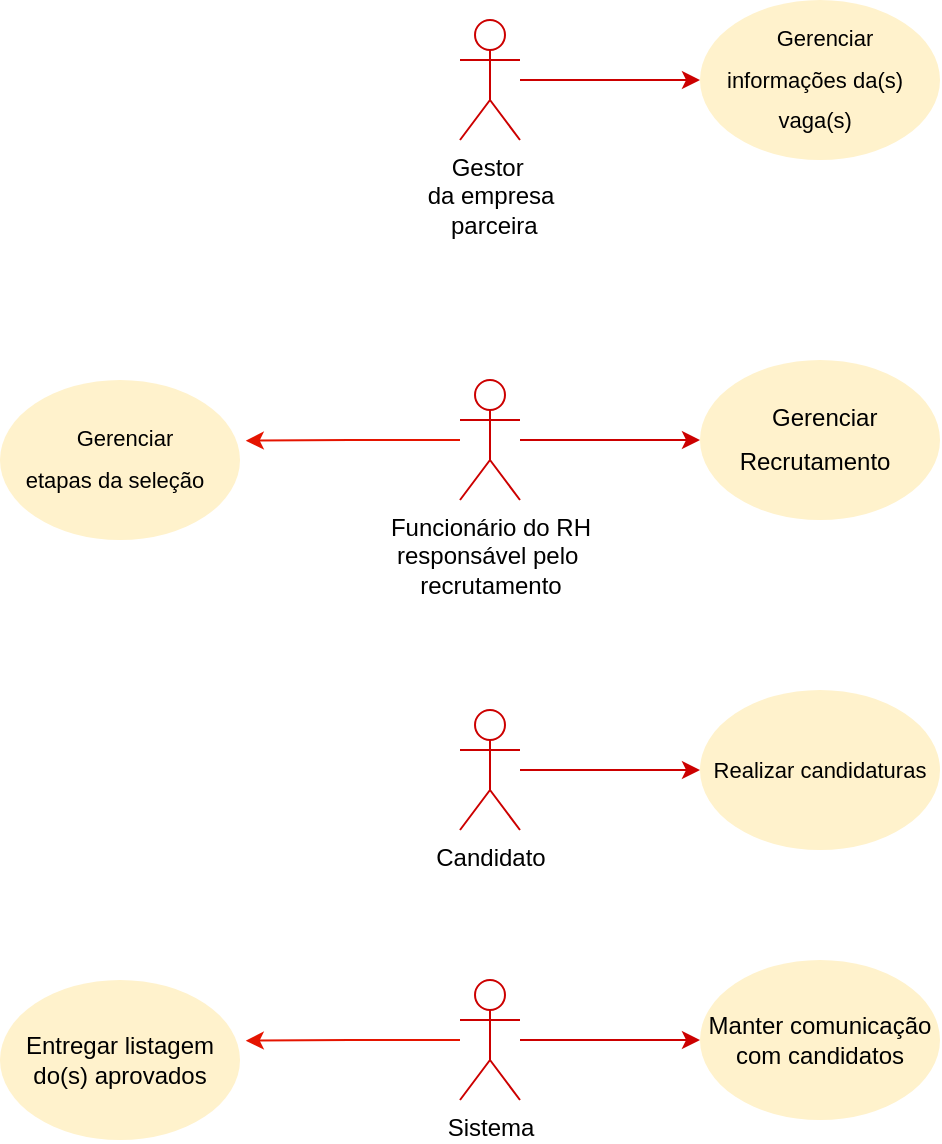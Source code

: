 <mxfile version="24.0.7" type="github">
  <diagram name="Página-1" id="zobZ0GVl2Qz65hiAkfpj">
    <mxGraphModel dx="704" dy="354" grid="1" gridSize="10" guides="1" tooltips="1" connect="1" arrows="1" fold="1" page="1" pageScale="1" pageWidth="827" pageHeight="1169" math="0" shadow="0">
      <root>
        <mxCell id="0" />
        <mxCell id="1" parent="0" />
        <mxCell id="raHEtXLG7WDKrnOEGbTH-3" style="edgeStyle=orthogonalEdgeStyle;rounded=0;orthogonalLoop=1;jettySize=auto;html=1;strokeColor=#cc0000;" edge="1" parent="1" source="raHEtXLG7WDKrnOEGbTH-1" target="raHEtXLG7WDKrnOEGbTH-4">
          <mxGeometry relative="1" as="geometry">
            <mxPoint x="550" y="240" as="targetPoint" />
          </mxGeometry>
        </mxCell>
        <mxCell id="raHEtXLG7WDKrnOEGbTH-1" value="&lt;div&gt;Gestor&amp;nbsp;&lt;/div&gt;&lt;div&gt;da empresa&lt;/div&gt;&lt;div&gt;&amp;nbsp;parceira &lt;/div&gt;" style="shape=umlActor;verticalLabelPosition=bottom;verticalAlign=top;html=1;outlineConnect=0;strokeColor=#cc0000;" vertex="1" parent="1">
          <mxGeometry x="400" y="210" width="30" height="60" as="geometry" />
        </mxCell>
        <mxCell id="raHEtXLG7WDKrnOEGbTH-4" value="&lt;p id=&quot;docs-internal-guid-ceda90df-7fff-f432-a03d-20735eeac977&quot; style=&quot;line-height: 1.8; margin-left: 6.062pt; margin-top: 0pt; margin-bottom: 0pt; font-size: 11px;&quot; dir=&quot;ltr&quot;&gt;&lt;font style=&quot;font-size: 11px;&quot;&gt;&lt;span style=&quot;font-family: Arial, sans-serif; color: rgb(0, 0, 0); background-color: transparent; font-weight: 400; font-style: normal; font-variant: normal; text-decoration: none; vertical-align: baseline; white-space: pre-wrap;&quot;&gt;Gerenciar&amp;nbsp;&lt;/span&gt;&lt;/font&gt;&lt;/p&gt;&lt;p style=&quot;line-height: 1.8; margin: 0.487pt 10.109pt 0pt 6.401pt; text-indent: -0.08pt; padding: 0pt 0pt 0pt 0.08pt; font-size: 11px;&quot; dir=&quot;ltr&quot;&gt;&lt;font style=&quot;font-size: 11px;&quot;&gt;&lt;span style=&quot;font-family: Arial, sans-serif; color: rgb(0, 0, 0); background-color: transparent; font-weight: 400; font-style: normal; font-variant: normal; text-decoration: none; vertical-align: baseline; white-space: pre-wrap;&quot;&gt;informações da(s) vaga(s)&lt;/span&gt;&lt;/font&gt;&lt;/p&gt;" style="ellipse;whiteSpace=wrap;html=1;strokeColor=none;fillColor=#fff2cc;" vertex="1" parent="1">
          <mxGeometry x="520" y="200" width="120" height="80" as="geometry" />
        </mxCell>
        <mxCell id="raHEtXLG7WDKrnOEGbTH-5" style="edgeStyle=orthogonalEdgeStyle;rounded=0;orthogonalLoop=1;jettySize=auto;html=1;strokeColor=#cc0000;" edge="1" parent="1" source="raHEtXLG7WDKrnOEGbTH-6" target="raHEtXLG7WDKrnOEGbTH-7">
          <mxGeometry relative="1" as="geometry">
            <mxPoint x="510" y="420" as="targetPoint" />
          </mxGeometry>
        </mxCell>
        <mxCell id="raHEtXLG7WDKrnOEGbTH-6" value="&lt;div&gt;Funcionário do RH&lt;/div&gt;&lt;div&gt;responsável pelo&amp;nbsp;&lt;/div&gt;&lt;div&gt;recrutamento&lt;br&gt;&lt;/div&gt;" style="shape=umlActor;verticalLabelPosition=bottom;verticalAlign=top;html=1;outlineConnect=0;strokeColor=#cc0000;" vertex="1" parent="1">
          <mxGeometry x="400" y="390" width="30" height="60" as="geometry" />
        </mxCell>
        <mxCell id="raHEtXLG7WDKrnOEGbTH-7" value="&lt;p id=&quot;docs-internal-guid-d9f13d88-7fff-5a66-5e90-7eae00799e70&quot; style=&quot;line-height: 1.8; margin-left: 6.062pt; margin-top: 0pt; margin-bottom: 0pt;&quot; dir=&quot;ltr&quot;&gt;&lt;font style=&quot;font-size: 12px;&quot;&gt;&lt;span style=&quot;font-family: Arial, sans-serif; color: rgb(0, 0, 0); background-color: transparent; font-weight: 400; font-style: normal; font-variant: normal; text-decoration: none; vertical-align: baseline; white-space: pre-wrap;&quot;&gt;Gerenciar&amp;nbsp;&lt;/span&gt;&lt;/font&gt;&lt;/p&gt;&lt;p style=&quot;line-height: 1.8; margin: 0.487pt 10.109pt 0pt 6.401pt; text-indent: -0.08pt; padding: 0pt 0pt 0pt 0.08pt;&quot; dir=&quot;ltr&quot;&gt;&lt;font style=&quot;font-size: 12px;&quot;&gt;&lt;span style=&quot;font-family: Arial, sans-serif; color: rgb(0, 0, 0); background-color: transparent; font-weight: 400; font-style: normal; font-variant: normal; text-decoration: none; vertical-align: baseline; white-space: pre-wrap;&quot;&gt;Recrutamento&lt;/span&gt;&lt;/font&gt;&lt;/p&gt;" style="ellipse;whiteSpace=wrap;html=1;strokeColor=none;fillColor=#fff2cc;" vertex="1" parent="1">
          <mxGeometry x="520" y="380" width="120" height="80" as="geometry" />
        </mxCell>
        <mxCell id="raHEtXLG7WDKrnOEGbTH-13" value="&lt;p id=&quot;docs-internal-guid-ceda90df-7fff-f432-a03d-20735eeac977&quot; style=&quot;line-height: 1.8; margin-left: 6.062pt; margin-top: 0pt; margin-bottom: 0pt; font-size: 11px;&quot; dir=&quot;ltr&quot;&gt;&lt;font style=&quot;font-size: 11px;&quot;&gt;&lt;span style=&quot;font-family: Arial, sans-serif; color: rgb(0, 0, 0); background-color: transparent; font-weight: 400; font-style: normal; font-variant: normal; text-decoration: none; vertical-align: baseline; white-space: pre-wrap;&quot;&gt;Gerenciar&amp;nbsp;&lt;/span&gt;&lt;/font&gt;&lt;/p&gt;&lt;p style=&quot;line-height: 1.8; margin: 0.487pt 10.109pt 0pt 6.401pt; text-indent: -0.08pt; padding: 0pt 0pt 0pt 0.08pt; font-size: 11px;&quot; dir=&quot;ltr&quot;&gt;&lt;font style=&quot;font-size: 11px;&quot;&gt;&lt;span style=&quot;font-family: Arial, sans-serif; color: rgb(0, 0, 0); background-color: transparent; font-weight: 400; font-style: normal; font-variant: normal; text-decoration: none; vertical-align: baseline; white-space: pre-wrap;&quot;&gt;etapas da seleção&lt;/span&gt;&lt;/font&gt;&lt;/p&gt;" style="ellipse;whiteSpace=wrap;html=1;strokeColor=none;fillColor=#fff2cc;" vertex="1" parent="1">
          <mxGeometry x="170" y="390" width="120" height="80" as="geometry" />
        </mxCell>
        <mxCell id="raHEtXLG7WDKrnOEGbTH-15" style="edgeStyle=orthogonalEdgeStyle;rounded=0;orthogonalLoop=1;jettySize=auto;html=1;entryX=1.024;entryY=0.379;entryDx=0;entryDy=0;entryPerimeter=0;strokeColor=#e51400;" edge="1" parent="1" source="raHEtXLG7WDKrnOEGbTH-6" target="raHEtXLG7WDKrnOEGbTH-13">
          <mxGeometry relative="1" as="geometry" />
        </mxCell>
        <mxCell id="raHEtXLG7WDKrnOEGbTH-16" style="edgeStyle=orthogonalEdgeStyle;rounded=0;orthogonalLoop=1;jettySize=auto;html=1;strokeColor=#cc0000;" edge="1" parent="1" source="raHEtXLG7WDKrnOEGbTH-17" target="raHEtXLG7WDKrnOEGbTH-18">
          <mxGeometry relative="1" as="geometry">
            <mxPoint x="550" y="585" as="targetPoint" />
          </mxGeometry>
        </mxCell>
        <mxCell id="raHEtXLG7WDKrnOEGbTH-17" value="Candidato" style="shape=umlActor;verticalLabelPosition=bottom;verticalAlign=top;html=1;outlineConnect=0;strokeColor=#cc0000;" vertex="1" parent="1">
          <mxGeometry x="400" y="555" width="30" height="60" as="geometry" />
        </mxCell>
        <mxCell id="raHEtXLG7WDKrnOEGbTH-18" value="&lt;font style=&quot;font-size: 11px;&quot;&gt;Realizar candidaturas&lt;/font&gt;" style="ellipse;whiteSpace=wrap;html=1;strokeColor=none;fillColor=#fff2cc;" vertex="1" parent="1">
          <mxGeometry x="520" y="545" width="120" height="80" as="geometry" />
        </mxCell>
        <mxCell id="raHEtXLG7WDKrnOEGbTH-32" style="edgeStyle=orthogonalEdgeStyle;rounded=0;orthogonalLoop=1;jettySize=auto;html=1;strokeColor=#cc0000;" edge="1" parent="1" source="raHEtXLG7WDKrnOEGbTH-33" target="raHEtXLG7WDKrnOEGbTH-34">
          <mxGeometry relative="1" as="geometry">
            <mxPoint x="510" y="720" as="targetPoint" />
          </mxGeometry>
        </mxCell>
        <mxCell id="raHEtXLG7WDKrnOEGbTH-33" value="Sistema" style="shape=umlActor;verticalLabelPosition=bottom;verticalAlign=top;html=1;outlineConnect=0;strokeColor=#cc0000;" vertex="1" parent="1">
          <mxGeometry x="400" y="690" width="30" height="60" as="geometry" />
        </mxCell>
        <mxCell id="raHEtXLG7WDKrnOEGbTH-34" value="Manter comunicação com candidatos" style="ellipse;whiteSpace=wrap;html=1;strokeColor=none;fillColor=#fff2cc;" vertex="1" parent="1">
          <mxGeometry x="520" y="680" width="120" height="80" as="geometry" />
        </mxCell>
        <mxCell id="raHEtXLG7WDKrnOEGbTH-35" value="&lt;span id=&quot;docs-internal-guid-d0d73422-7fff-e1cd-9274-e5b8117ae348&quot; style=&quot;font-family: Arial, sans-serif; color: rgb(0, 0, 0); background-color: transparent; font-weight: 400; font-style: normal; font-variant: normal; text-decoration: none; vertical-align: baseline; white-space: pre-wrap;&quot;&gt;Entregar listagem do(s) aprovados&lt;/span&gt;" style="ellipse;whiteSpace=wrap;html=1;strokeColor=none;fillColor=#fff2cc;" vertex="1" parent="1">
          <mxGeometry x="170" y="690" width="120" height="80" as="geometry" />
        </mxCell>
        <mxCell id="raHEtXLG7WDKrnOEGbTH-36" style="edgeStyle=orthogonalEdgeStyle;rounded=0;orthogonalLoop=1;jettySize=auto;html=1;entryX=1.024;entryY=0.379;entryDx=0;entryDy=0;entryPerimeter=0;strokeColor=#e51400;" edge="1" parent="1" source="raHEtXLG7WDKrnOEGbTH-33" target="raHEtXLG7WDKrnOEGbTH-35">
          <mxGeometry relative="1" as="geometry" />
        </mxCell>
      </root>
    </mxGraphModel>
  </diagram>
</mxfile>
